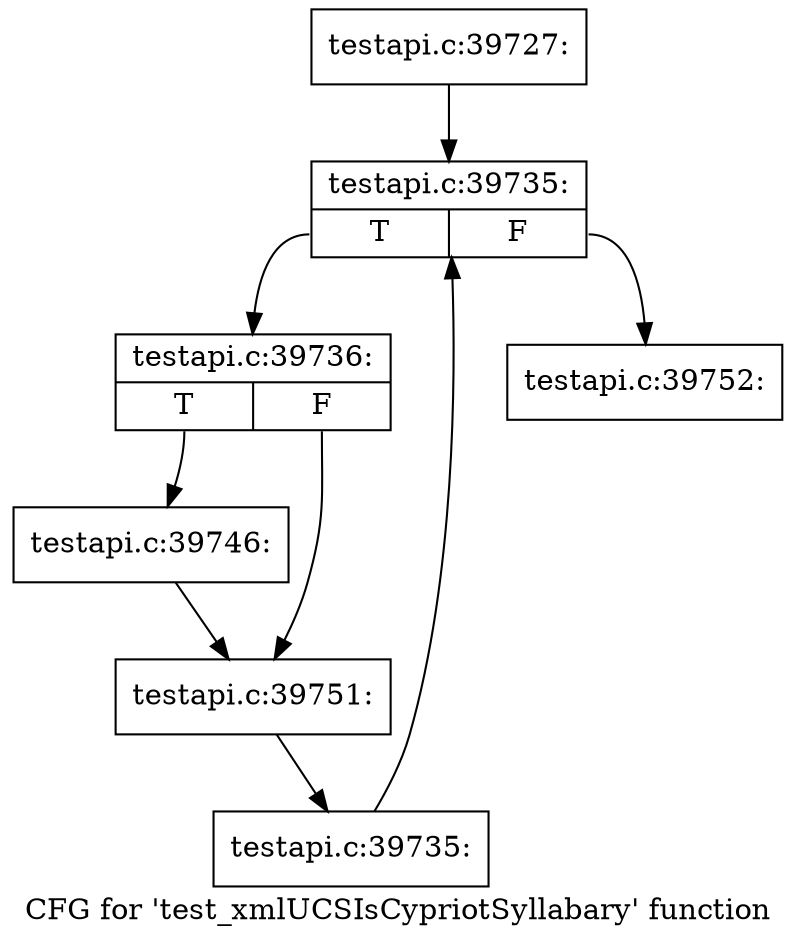 digraph "CFG for 'test_xmlUCSIsCypriotSyllabary' function" {
	label="CFG for 'test_xmlUCSIsCypriotSyllabary' function";

	Node0x5681510 [shape=record,label="{testapi.c:39727:}"];
	Node0x5681510 -> Node0x568c7b0;
	Node0x568c7b0 [shape=record,label="{testapi.c:39735:|{<s0>T|<s1>F}}"];
	Node0x568c7b0:s0 -> Node0x568ca90;
	Node0x568c7b0:s1 -> Node0x568c610;
	Node0x568ca90 [shape=record,label="{testapi.c:39736:|{<s0>T|<s1>F}}"];
	Node0x568ca90:s0 -> Node0x568d8f0;
	Node0x568ca90:s1 -> Node0x568e0c0;
	Node0x568d8f0 [shape=record,label="{testapi.c:39746:}"];
	Node0x568d8f0 -> Node0x568e0c0;
	Node0x568e0c0 [shape=record,label="{testapi.c:39751:}"];
	Node0x568e0c0 -> Node0x568ca00;
	Node0x568ca00 [shape=record,label="{testapi.c:39735:}"];
	Node0x568ca00 -> Node0x568c7b0;
	Node0x568c610 [shape=record,label="{testapi.c:39752:}"];
}
